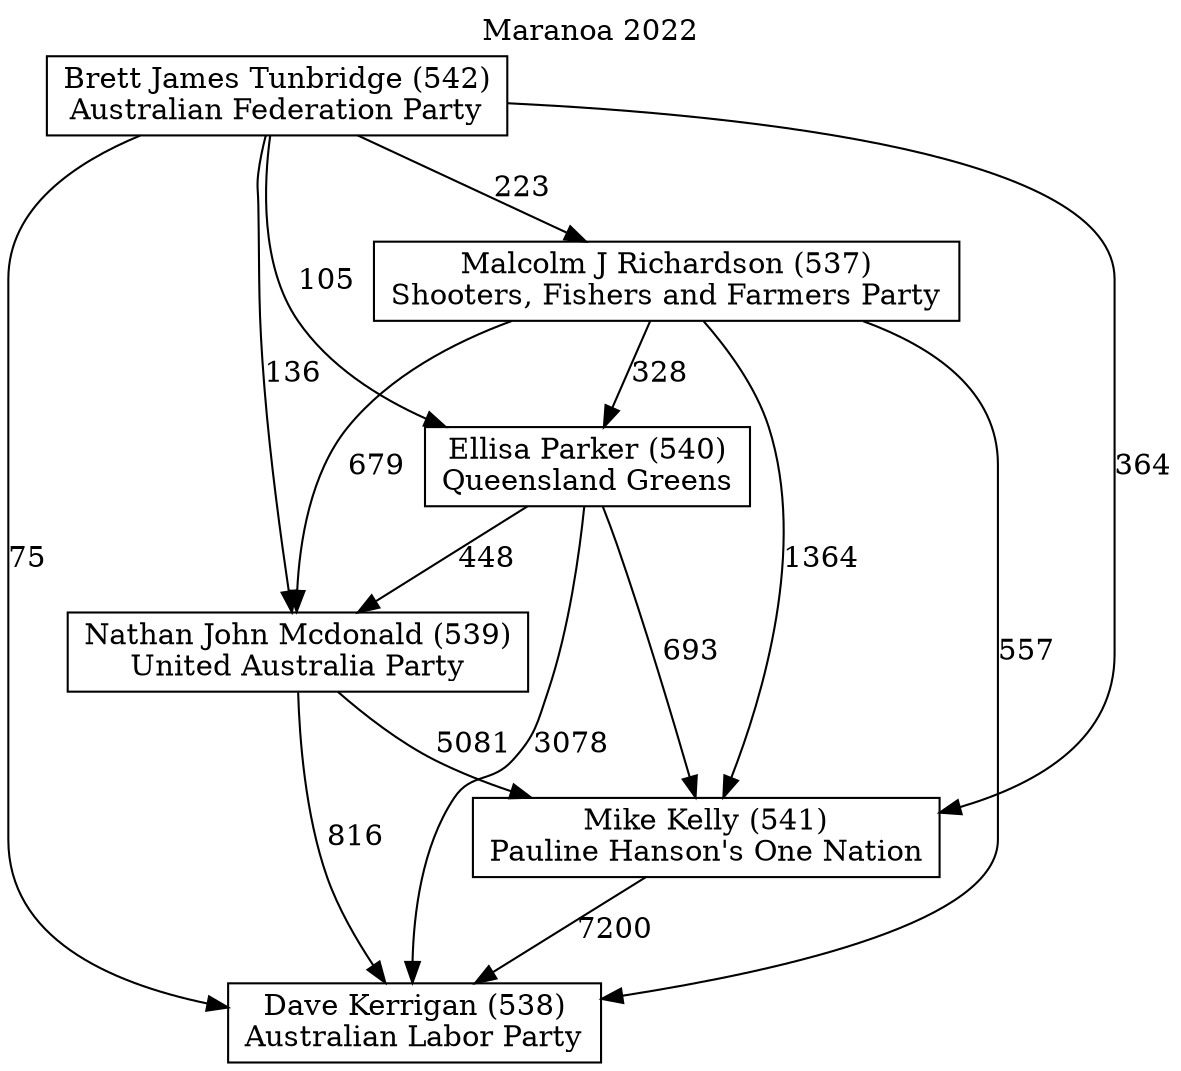 // House preference flow
digraph "Dave Kerrigan (538)_Maranoa_2022" {
	graph [label="Maranoa 2022" labelloc=t mclimit=10]
	node [shape=box]
	"Dave Kerrigan (538)" [label="Dave Kerrigan (538)
Australian Labor Party"]
	"Mike Kelly (541)" [label="Mike Kelly (541)
Pauline Hanson's One Nation"]
	"Nathan John Mcdonald (539)" [label="Nathan John Mcdonald (539)
United Australia Party"]
	"Ellisa Parker (540)" [label="Ellisa Parker (540)
Queensland Greens"]
	"Malcolm J Richardson (537)" [label="Malcolm J Richardson (537)
Shooters, Fishers and Farmers Party"]
	"Brett James Tunbridge (542)" [label="Brett James Tunbridge (542)
Australian Federation Party"]
	"Mike Kelly (541)" -> "Dave Kerrigan (538)" [label=7200]
	"Nathan John Mcdonald (539)" -> "Mike Kelly (541)" [label=5081]
	"Ellisa Parker (540)" -> "Nathan John Mcdonald (539)" [label=448]
	"Malcolm J Richardson (537)" -> "Ellisa Parker (540)" [label=328]
	"Brett James Tunbridge (542)" -> "Malcolm J Richardson (537)" [label=223]
	"Nathan John Mcdonald (539)" -> "Dave Kerrigan (538)" [label=816]
	"Ellisa Parker (540)" -> "Dave Kerrigan (538)" [label=3078]
	"Malcolm J Richardson (537)" -> "Dave Kerrigan (538)" [label=557]
	"Brett James Tunbridge (542)" -> "Dave Kerrigan (538)" [label=75]
	"Brett James Tunbridge (542)" -> "Ellisa Parker (540)" [label=105]
	"Malcolm J Richardson (537)" -> "Nathan John Mcdonald (539)" [label=679]
	"Brett James Tunbridge (542)" -> "Nathan John Mcdonald (539)" [label=136]
	"Ellisa Parker (540)" -> "Mike Kelly (541)" [label=693]
	"Malcolm J Richardson (537)" -> "Mike Kelly (541)" [label=1364]
	"Brett James Tunbridge (542)" -> "Mike Kelly (541)" [label=364]
}

